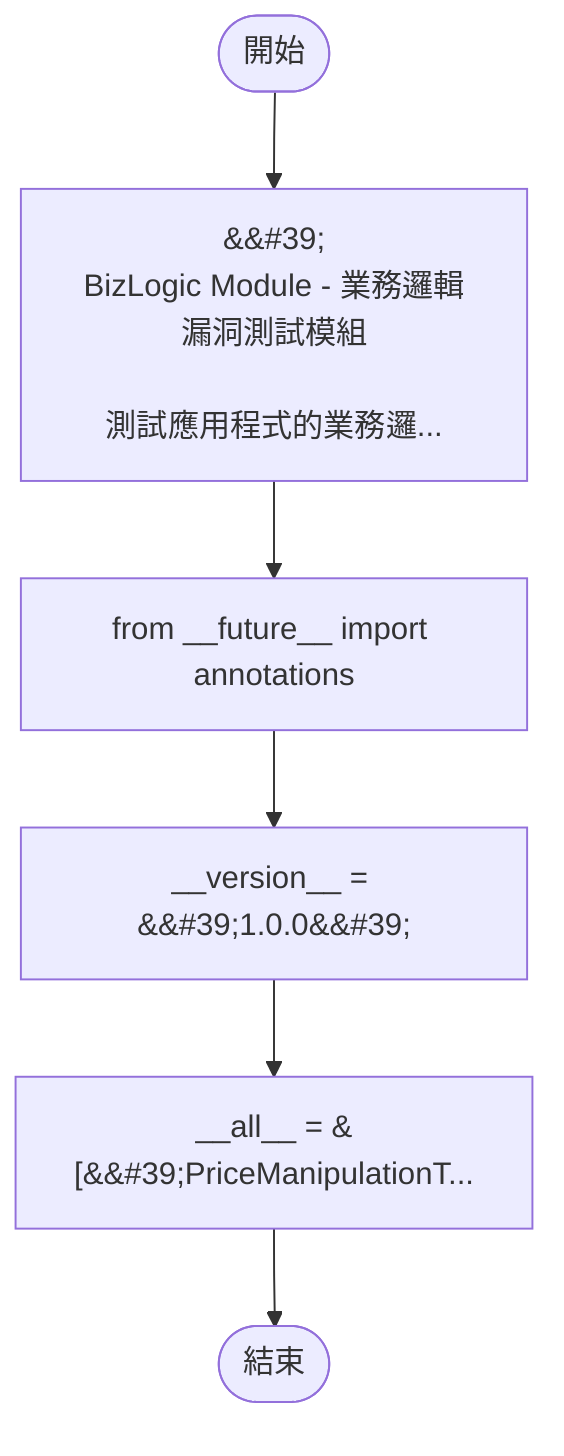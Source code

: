 flowchart TB
    n1([開始])
    n2([結束])
    n3[&amp;&#35;39;\nBizLogic Module - 業務邏輯漏洞測試模組\n\n測試應用程式的業務邏...]
    n4[from __future__ import annotations]
    n5[__version__ = &amp;&#35;39;1.0.0&amp;&#35;39;]
    n6[__all__ = &#91;&amp;&#35;39;PriceManipulationT...]
    n1 --> n3
    n3 --> n4
    n4 --> n5
    n5 --> n6
    n6 --> n2